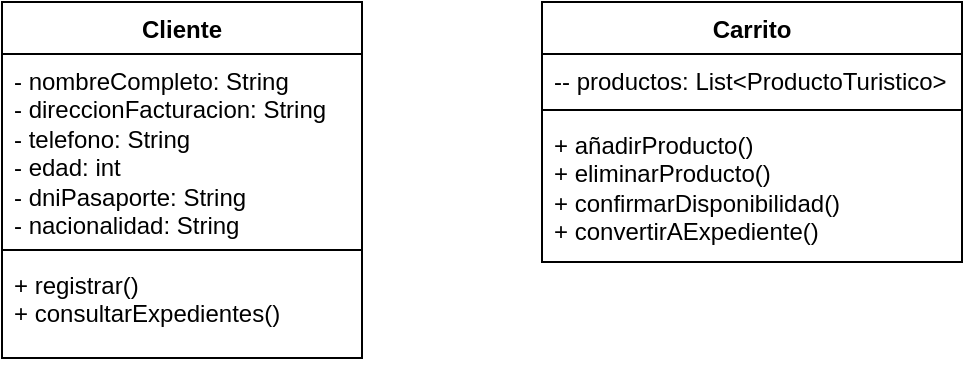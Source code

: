 <mxfile version="27.0.5">
  <diagram name="Página-1" id="KtqO_DASaNcsyG8CtPEL">
    <mxGraphModel dx="1418" dy="782" grid="1" gridSize="10" guides="1" tooltips="1" connect="1" arrows="1" fold="1" page="1" pageScale="1" pageWidth="827" pageHeight="1169" math="0" shadow="0">
      <root>
        <mxCell id="0" />
        <mxCell id="1" parent="0" />
        <mxCell id="TBLlkOP_qlh_QUMRTp9g-1" value="Cliente" style="swimlane;fontStyle=1;align=center;verticalAlign=top;childLayout=stackLayout;horizontal=1;startSize=26;horizontalStack=0;resizeParent=1;resizeParentMax=0;resizeLast=0;collapsible=1;marginBottom=0;whiteSpace=wrap;html=1;" parent="1" vertex="1">
          <mxGeometry x="130" y="60" width="180" height="178" as="geometry" />
        </mxCell>
        <mxCell id="TBLlkOP_qlh_QUMRTp9g-2" value="&lt;div&gt;- nombreCompleto: String&lt;/div&gt;&lt;div&gt;- direccionFacturacion: String&lt;/div&gt;&lt;div&gt;&lt;span style=&quot;background-color: transparent; color: light-dark(rgb(0, 0, 0), rgb(255, 255, 255));&quot;&gt;- telefono: String&lt;/span&gt;&lt;/div&gt;&lt;div&gt;- edad: int&lt;/div&gt;&lt;div&gt;&lt;span style=&quot;background-color: transparent; color: light-dark(rgb(0, 0, 0), rgb(255, 255, 255));&quot;&gt;- dniPasaporte: String&lt;/span&gt;&lt;/div&gt;&lt;div&gt;- nacionalidad: String&lt;br&gt;&lt;/div&gt;" style="text;strokeColor=none;fillColor=none;align=left;verticalAlign=top;spacingLeft=4;spacingRight=4;overflow=hidden;rotatable=0;points=[[0,0.5],[1,0.5]];portConstraint=eastwest;whiteSpace=wrap;html=1;" parent="TBLlkOP_qlh_QUMRTp9g-1" vertex="1">
          <mxGeometry y="26" width="180" height="94" as="geometry" />
        </mxCell>
        <mxCell id="TBLlkOP_qlh_QUMRTp9g-3" value="" style="line;strokeWidth=1;fillColor=none;align=left;verticalAlign=middle;spacingTop=-1;spacingLeft=3;spacingRight=3;rotatable=0;labelPosition=right;points=[];portConstraint=eastwest;strokeColor=inherit;" parent="TBLlkOP_qlh_QUMRTp9g-1" vertex="1">
          <mxGeometry y="120" width="180" height="8" as="geometry" />
        </mxCell>
        <mxCell id="TBLlkOP_qlh_QUMRTp9g-4" value="&lt;div&gt;+ registrar()&lt;/div&gt;&lt;div&gt;+ consultarExpedientes()&lt;/div&gt;" style="text;strokeColor=none;fillColor=none;align=left;verticalAlign=top;spacingLeft=4;spacingRight=4;overflow=hidden;rotatable=0;points=[[0,0.5],[1,0.5]];portConstraint=eastwest;whiteSpace=wrap;html=1;" parent="TBLlkOP_qlh_QUMRTp9g-1" vertex="1">
          <mxGeometry y="128" width="180" height="50" as="geometry" />
        </mxCell>
        <mxCell id="oR6sBdIMDXWxFU_tY8Ch-1" value="Carrito" style="swimlane;fontStyle=1;align=center;verticalAlign=top;childLayout=stackLayout;horizontal=1;startSize=26;horizontalStack=0;resizeParent=1;resizeParentMax=0;resizeLast=0;collapsible=1;marginBottom=0;whiteSpace=wrap;html=1;" vertex="1" parent="1">
          <mxGeometry x="400" y="60" width="210" height="130" as="geometry" />
        </mxCell>
        <mxCell id="oR6sBdIMDXWxFU_tY8Ch-2" value="&lt;div&gt;-- productos: List&amp;lt;ProductoTuristico&amp;gt;&lt;/div&gt;" style="text;strokeColor=none;fillColor=none;align=left;verticalAlign=top;spacingLeft=4;spacingRight=4;overflow=hidden;rotatable=0;points=[[0,0.5],[1,0.5]];portConstraint=eastwest;whiteSpace=wrap;html=1;" vertex="1" parent="oR6sBdIMDXWxFU_tY8Ch-1">
          <mxGeometry y="26" width="210" height="24" as="geometry" />
        </mxCell>
        <mxCell id="oR6sBdIMDXWxFU_tY8Ch-3" value="" style="line;strokeWidth=1;fillColor=none;align=left;verticalAlign=middle;spacingTop=-1;spacingLeft=3;spacingRight=3;rotatable=0;labelPosition=right;points=[];portConstraint=eastwest;strokeColor=inherit;" vertex="1" parent="oR6sBdIMDXWxFU_tY8Ch-1">
          <mxGeometry y="50" width="210" height="8" as="geometry" />
        </mxCell>
        <mxCell id="oR6sBdIMDXWxFU_tY8Ch-4" value="&lt;div&gt;+ añadirProducto()&lt;/div&gt;&lt;div&gt;+ eliminarProducto()&lt;/div&gt;&lt;div&gt;+ confirmarDisponibilidad()&lt;/div&gt;&lt;div&gt;+ convertirAExpediente()&lt;/div&gt;" style="text;strokeColor=none;fillColor=none;align=left;verticalAlign=top;spacingLeft=4;spacingRight=4;overflow=hidden;rotatable=0;points=[[0,0.5],[1,0.5]];portConstraint=eastwest;whiteSpace=wrap;html=1;" vertex="1" parent="oR6sBdIMDXWxFU_tY8Ch-1">
          <mxGeometry y="58" width="210" height="72" as="geometry" />
        </mxCell>
      </root>
    </mxGraphModel>
  </diagram>
</mxfile>
